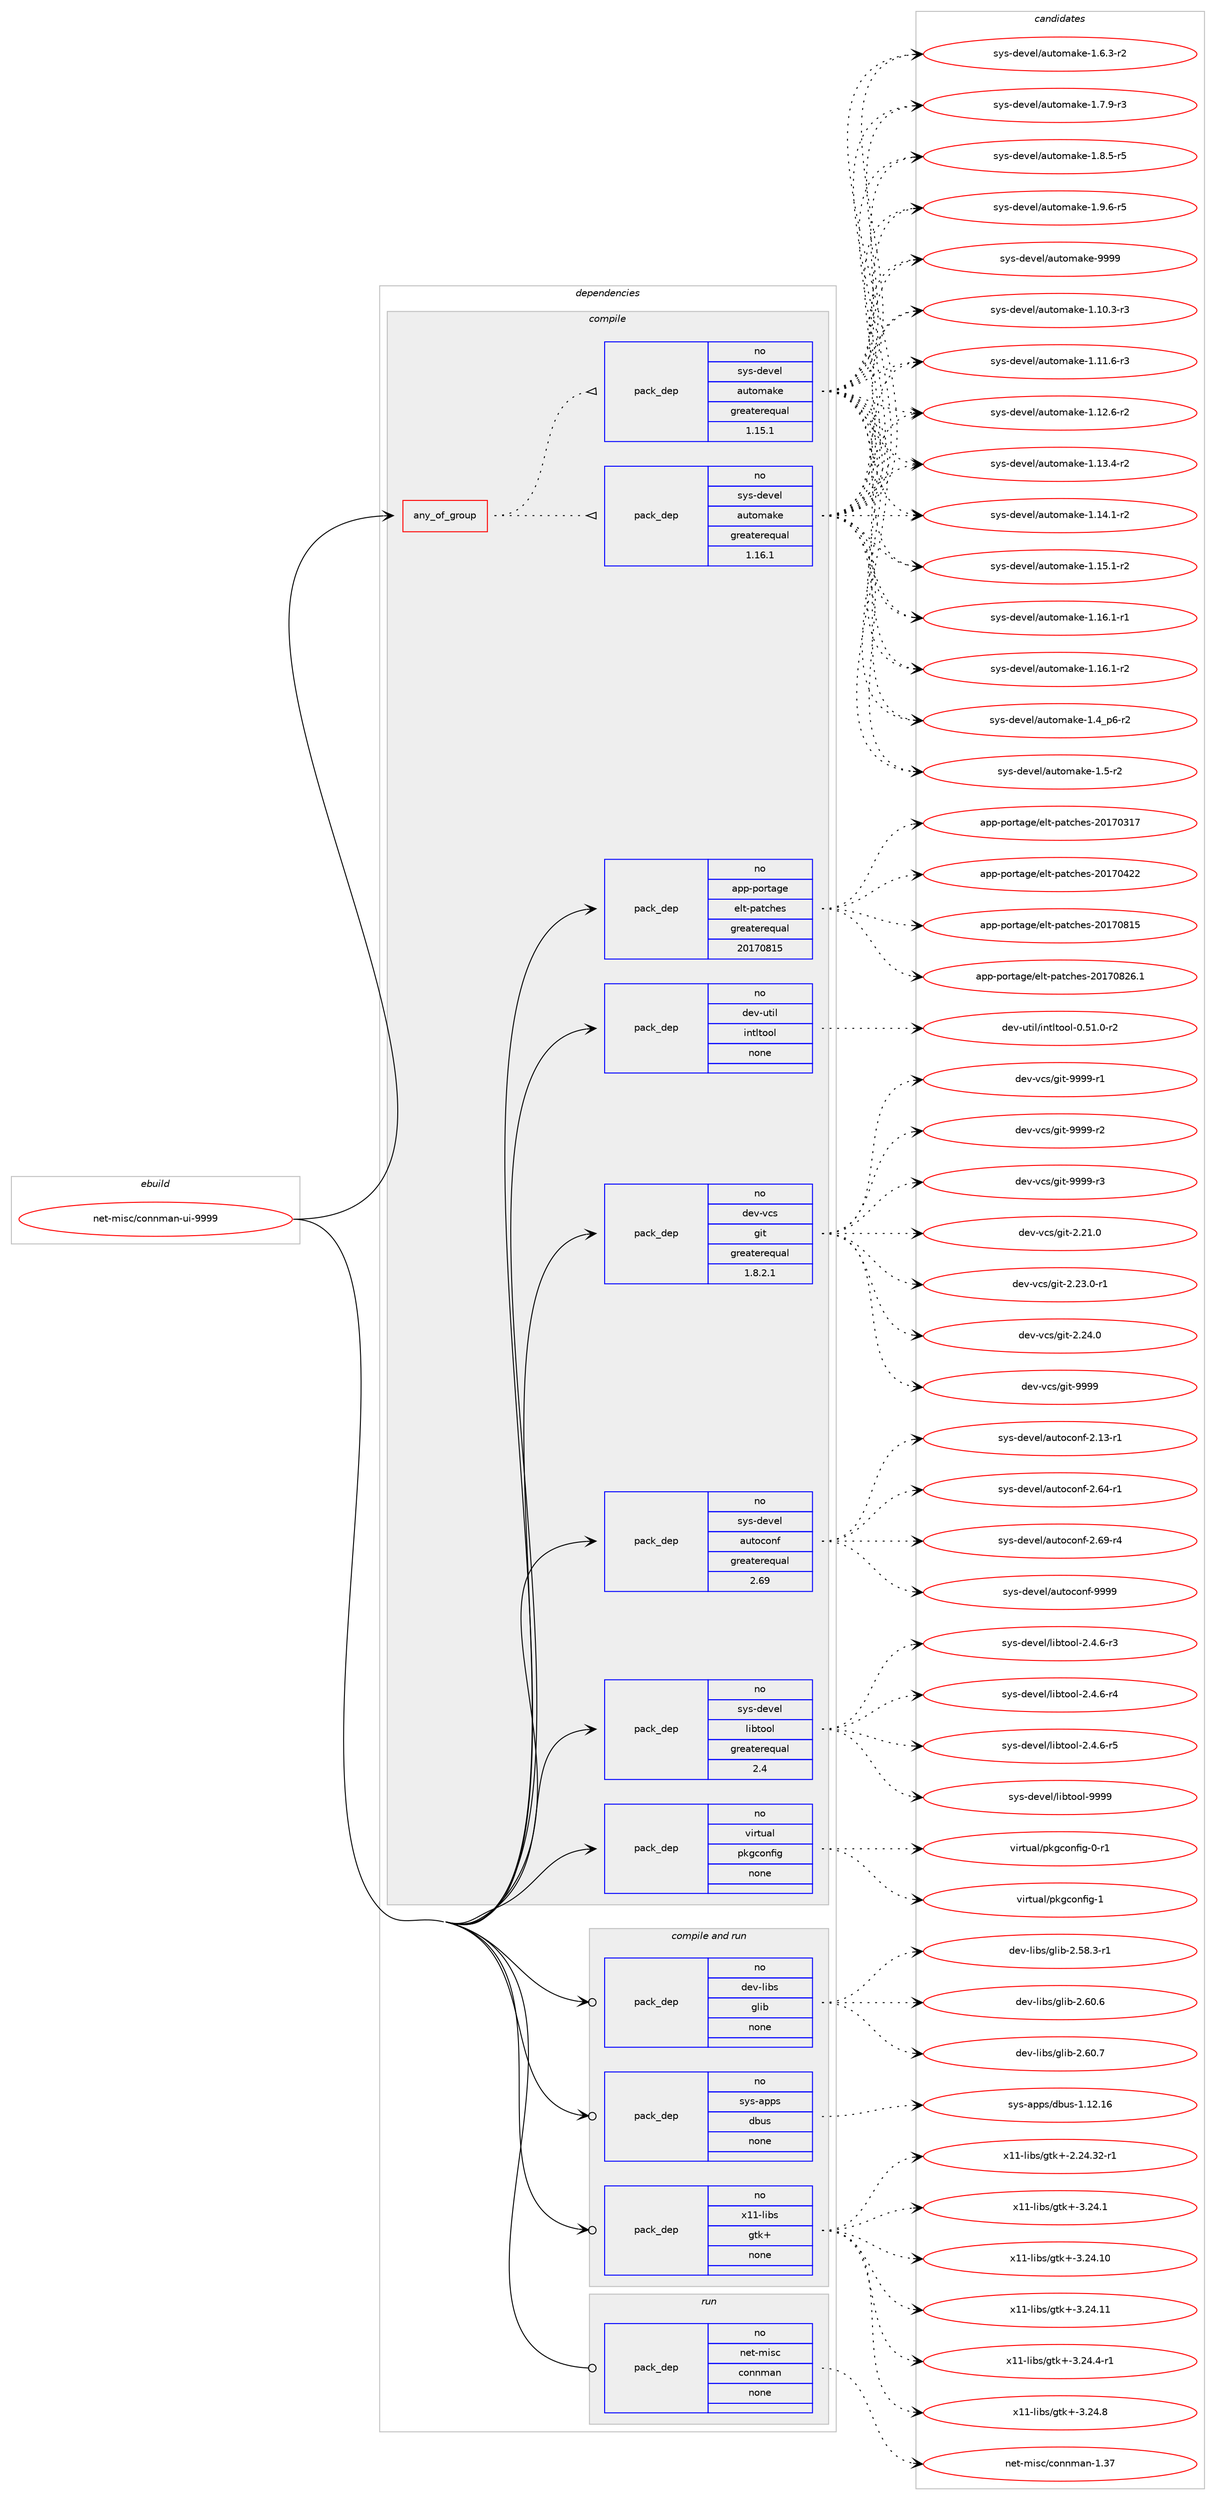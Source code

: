 digraph prolog {

# *************
# Graph options
# *************

newrank=true;
concentrate=true;
compound=true;
graph [rankdir=LR,fontname=Helvetica,fontsize=10,ranksep=1.5];#, ranksep=2.5, nodesep=0.2];
edge  [arrowhead=vee];
node  [fontname=Helvetica,fontsize=10];

# **********
# The ebuild
# **********

subgraph cluster_leftcol {
color=gray;
rank=same;
label=<<i>ebuild</i>>;
id [label="net-misc/connman-ui-9999", color=red, width=4, href="../net-misc/connman-ui-9999.svg"];
}

# ****************
# The dependencies
# ****************

subgraph cluster_midcol {
color=gray;
label=<<i>dependencies</i>>;
subgraph cluster_compile {
fillcolor="#eeeeee";
style=filled;
label=<<i>compile</i>>;
subgraph any14148 {
dependency831961 [label=<<TABLE BORDER="0" CELLBORDER="1" CELLSPACING="0" CELLPADDING="4"><TR><TD CELLPADDING="10">any_of_group</TD></TR></TABLE>>, shape=none, color=red];subgraph pack614476 {
dependency831962 [label=<<TABLE BORDER="0" CELLBORDER="1" CELLSPACING="0" CELLPADDING="4" WIDTH="220"><TR><TD ROWSPAN="6" CELLPADDING="30">pack_dep</TD></TR><TR><TD WIDTH="110">no</TD></TR><TR><TD>sys-devel</TD></TR><TR><TD>automake</TD></TR><TR><TD>greaterequal</TD></TR><TR><TD>1.16.1</TD></TR></TABLE>>, shape=none, color=blue];
}
dependency831961:e -> dependency831962:w [weight=20,style="dotted",arrowhead="oinv"];
subgraph pack614477 {
dependency831963 [label=<<TABLE BORDER="0" CELLBORDER="1" CELLSPACING="0" CELLPADDING="4" WIDTH="220"><TR><TD ROWSPAN="6" CELLPADDING="30">pack_dep</TD></TR><TR><TD WIDTH="110">no</TD></TR><TR><TD>sys-devel</TD></TR><TR><TD>automake</TD></TR><TR><TD>greaterequal</TD></TR><TR><TD>1.15.1</TD></TR></TABLE>>, shape=none, color=blue];
}
dependency831961:e -> dependency831963:w [weight=20,style="dotted",arrowhead="oinv"];
}
id:e -> dependency831961:w [weight=20,style="solid",arrowhead="vee"];
subgraph pack614478 {
dependency831964 [label=<<TABLE BORDER="0" CELLBORDER="1" CELLSPACING="0" CELLPADDING="4" WIDTH="220"><TR><TD ROWSPAN="6" CELLPADDING="30">pack_dep</TD></TR><TR><TD WIDTH="110">no</TD></TR><TR><TD>app-portage</TD></TR><TR><TD>elt-patches</TD></TR><TR><TD>greaterequal</TD></TR><TR><TD>20170815</TD></TR></TABLE>>, shape=none, color=blue];
}
id:e -> dependency831964:w [weight=20,style="solid",arrowhead="vee"];
subgraph pack614479 {
dependency831965 [label=<<TABLE BORDER="0" CELLBORDER="1" CELLSPACING="0" CELLPADDING="4" WIDTH="220"><TR><TD ROWSPAN="6" CELLPADDING="30">pack_dep</TD></TR><TR><TD WIDTH="110">no</TD></TR><TR><TD>dev-util</TD></TR><TR><TD>intltool</TD></TR><TR><TD>none</TD></TR><TR><TD></TD></TR></TABLE>>, shape=none, color=blue];
}
id:e -> dependency831965:w [weight=20,style="solid",arrowhead="vee"];
subgraph pack614480 {
dependency831966 [label=<<TABLE BORDER="0" CELLBORDER="1" CELLSPACING="0" CELLPADDING="4" WIDTH="220"><TR><TD ROWSPAN="6" CELLPADDING="30">pack_dep</TD></TR><TR><TD WIDTH="110">no</TD></TR><TR><TD>dev-vcs</TD></TR><TR><TD>git</TD></TR><TR><TD>greaterequal</TD></TR><TR><TD>1.8.2.1</TD></TR></TABLE>>, shape=none, color=blue];
}
id:e -> dependency831966:w [weight=20,style="solid",arrowhead="vee"];
subgraph pack614481 {
dependency831967 [label=<<TABLE BORDER="0" CELLBORDER="1" CELLSPACING="0" CELLPADDING="4" WIDTH="220"><TR><TD ROWSPAN="6" CELLPADDING="30">pack_dep</TD></TR><TR><TD WIDTH="110">no</TD></TR><TR><TD>sys-devel</TD></TR><TR><TD>autoconf</TD></TR><TR><TD>greaterequal</TD></TR><TR><TD>2.69</TD></TR></TABLE>>, shape=none, color=blue];
}
id:e -> dependency831967:w [weight=20,style="solid",arrowhead="vee"];
subgraph pack614482 {
dependency831968 [label=<<TABLE BORDER="0" CELLBORDER="1" CELLSPACING="0" CELLPADDING="4" WIDTH="220"><TR><TD ROWSPAN="6" CELLPADDING="30">pack_dep</TD></TR><TR><TD WIDTH="110">no</TD></TR><TR><TD>sys-devel</TD></TR><TR><TD>libtool</TD></TR><TR><TD>greaterequal</TD></TR><TR><TD>2.4</TD></TR></TABLE>>, shape=none, color=blue];
}
id:e -> dependency831968:w [weight=20,style="solid",arrowhead="vee"];
subgraph pack614483 {
dependency831969 [label=<<TABLE BORDER="0" CELLBORDER="1" CELLSPACING="0" CELLPADDING="4" WIDTH="220"><TR><TD ROWSPAN="6" CELLPADDING="30">pack_dep</TD></TR><TR><TD WIDTH="110">no</TD></TR><TR><TD>virtual</TD></TR><TR><TD>pkgconfig</TD></TR><TR><TD>none</TD></TR><TR><TD></TD></TR></TABLE>>, shape=none, color=blue];
}
id:e -> dependency831969:w [weight=20,style="solid",arrowhead="vee"];
}
subgraph cluster_compileandrun {
fillcolor="#eeeeee";
style=filled;
label=<<i>compile and run</i>>;
subgraph pack614484 {
dependency831970 [label=<<TABLE BORDER="0" CELLBORDER="1" CELLSPACING="0" CELLPADDING="4" WIDTH="220"><TR><TD ROWSPAN="6" CELLPADDING="30">pack_dep</TD></TR><TR><TD WIDTH="110">no</TD></TR><TR><TD>dev-libs</TD></TR><TR><TD>glib</TD></TR><TR><TD>none</TD></TR><TR><TD></TD></TR></TABLE>>, shape=none, color=blue];
}
id:e -> dependency831970:w [weight=20,style="solid",arrowhead="odotvee"];
subgraph pack614485 {
dependency831971 [label=<<TABLE BORDER="0" CELLBORDER="1" CELLSPACING="0" CELLPADDING="4" WIDTH="220"><TR><TD ROWSPAN="6" CELLPADDING="30">pack_dep</TD></TR><TR><TD WIDTH="110">no</TD></TR><TR><TD>sys-apps</TD></TR><TR><TD>dbus</TD></TR><TR><TD>none</TD></TR><TR><TD></TD></TR></TABLE>>, shape=none, color=blue];
}
id:e -> dependency831971:w [weight=20,style="solid",arrowhead="odotvee"];
subgraph pack614486 {
dependency831972 [label=<<TABLE BORDER="0" CELLBORDER="1" CELLSPACING="0" CELLPADDING="4" WIDTH="220"><TR><TD ROWSPAN="6" CELLPADDING="30">pack_dep</TD></TR><TR><TD WIDTH="110">no</TD></TR><TR><TD>x11-libs</TD></TR><TR><TD>gtk+</TD></TR><TR><TD>none</TD></TR><TR><TD></TD></TR></TABLE>>, shape=none, color=blue];
}
id:e -> dependency831972:w [weight=20,style="solid",arrowhead="odotvee"];
}
subgraph cluster_run {
fillcolor="#eeeeee";
style=filled;
label=<<i>run</i>>;
subgraph pack614487 {
dependency831973 [label=<<TABLE BORDER="0" CELLBORDER="1" CELLSPACING="0" CELLPADDING="4" WIDTH="220"><TR><TD ROWSPAN="6" CELLPADDING="30">pack_dep</TD></TR><TR><TD WIDTH="110">no</TD></TR><TR><TD>net-misc</TD></TR><TR><TD>connman</TD></TR><TR><TD>none</TD></TR><TR><TD></TD></TR></TABLE>>, shape=none, color=blue];
}
id:e -> dependency831973:w [weight=20,style="solid",arrowhead="odot"];
}
}

# **************
# The candidates
# **************

subgraph cluster_choices {
rank=same;
color=gray;
label=<<i>candidates</i>>;

subgraph choice614476 {
color=black;
nodesep=1;
choice11512111545100101118101108479711711611110997107101454946494846514511451 [label="sys-devel/automake-1.10.3-r3", color=red, width=4,href="../sys-devel/automake-1.10.3-r3.svg"];
choice11512111545100101118101108479711711611110997107101454946494946544511451 [label="sys-devel/automake-1.11.6-r3", color=red, width=4,href="../sys-devel/automake-1.11.6-r3.svg"];
choice11512111545100101118101108479711711611110997107101454946495046544511450 [label="sys-devel/automake-1.12.6-r2", color=red, width=4,href="../sys-devel/automake-1.12.6-r2.svg"];
choice11512111545100101118101108479711711611110997107101454946495146524511450 [label="sys-devel/automake-1.13.4-r2", color=red, width=4,href="../sys-devel/automake-1.13.4-r2.svg"];
choice11512111545100101118101108479711711611110997107101454946495246494511450 [label="sys-devel/automake-1.14.1-r2", color=red, width=4,href="../sys-devel/automake-1.14.1-r2.svg"];
choice11512111545100101118101108479711711611110997107101454946495346494511450 [label="sys-devel/automake-1.15.1-r2", color=red, width=4,href="../sys-devel/automake-1.15.1-r2.svg"];
choice11512111545100101118101108479711711611110997107101454946495446494511449 [label="sys-devel/automake-1.16.1-r1", color=red, width=4,href="../sys-devel/automake-1.16.1-r1.svg"];
choice11512111545100101118101108479711711611110997107101454946495446494511450 [label="sys-devel/automake-1.16.1-r2", color=red, width=4,href="../sys-devel/automake-1.16.1-r2.svg"];
choice115121115451001011181011084797117116111109971071014549465295112544511450 [label="sys-devel/automake-1.4_p6-r2", color=red, width=4,href="../sys-devel/automake-1.4_p6-r2.svg"];
choice11512111545100101118101108479711711611110997107101454946534511450 [label="sys-devel/automake-1.5-r2", color=red, width=4,href="../sys-devel/automake-1.5-r2.svg"];
choice115121115451001011181011084797117116111109971071014549465446514511450 [label="sys-devel/automake-1.6.3-r2", color=red, width=4,href="../sys-devel/automake-1.6.3-r2.svg"];
choice115121115451001011181011084797117116111109971071014549465546574511451 [label="sys-devel/automake-1.7.9-r3", color=red, width=4,href="../sys-devel/automake-1.7.9-r3.svg"];
choice115121115451001011181011084797117116111109971071014549465646534511453 [label="sys-devel/automake-1.8.5-r5", color=red, width=4,href="../sys-devel/automake-1.8.5-r5.svg"];
choice115121115451001011181011084797117116111109971071014549465746544511453 [label="sys-devel/automake-1.9.6-r5", color=red, width=4,href="../sys-devel/automake-1.9.6-r5.svg"];
choice115121115451001011181011084797117116111109971071014557575757 [label="sys-devel/automake-9999", color=red, width=4,href="../sys-devel/automake-9999.svg"];
dependency831962:e -> choice11512111545100101118101108479711711611110997107101454946494846514511451:w [style=dotted,weight="100"];
dependency831962:e -> choice11512111545100101118101108479711711611110997107101454946494946544511451:w [style=dotted,weight="100"];
dependency831962:e -> choice11512111545100101118101108479711711611110997107101454946495046544511450:w [style=dotted,weight="100"];
dependency831962:e -> choice11512111545100101118101108479711711611110997107101454946495146524511450:w [style=dotted,weight="100"];
dependency831962:e -> choice11512111545100101118101108479711711611110997107101454946495246494511450:w [style=dotted,weight="100"];
dependency831962:e -> choice11512111545100101118101108479711711611110997107101454946495346494511450:w [style=dotted,weight="100"];
dependency831962:e -> choice11512111545100101118101108479711711611110997107101454946495446494511449:w [style=dotted,weight="100"];
dependency831962:e -> choice11512111545100101118101108479711711611110997107101454946495446494511450:w [style=dotted,weight="100"];
dependency831962:e -> choice115121115451001011181011084797117116111109971071014549465295112544511450:w [style=dotted,weight="100"];
dependency831962:e -> choice11512111545100101118101108479711711611110997107101454946534511450:w [style=dotted,weight="100"];
dependency831962:e -> choice115121115451001011181011084797117116111109971071014549465446514511450:w [style=dotted,weight="100"];
dependency831962:e -> choice115121115451001011181011084797117116111109971071014549465546574511451:w [style=dotted,weight="100"];
dependency831962:e -> choice115121115451001011181011084797117116111109971071014549465646534511453:w [style=dotted,weight="100"];
dependency831962:e -> choice115121115451001011181011084797117116111109971071014549465746544511453:w [style=dotted,weight="100"];
dependency831962:e -> choice115121115451001011181011084797117116111109971071014557575757:w [style=dotted,weight="100"];
}
subgraph choice614477 {
color=black;
nodesep=1;
choice11512111545100101118101108479711711611110997107101454946494846514511451 [label="sys-devel/automake-1.10.3-r3", color=red, width=4,href="../sys-devel/automake-1.10.3-r3.svg"];
choice11512111545100101118101108479711711611110997107101454946494946544511451 [label="sys-devel/automake-1.11.6-r3", color=red, width=4,href="../sys-devel/automake-1.11.6-r3.svg"];
choice11512111545100101118101108479711711611110997107101454946495046544511450 [label="sys-devel/automake-1.12.6-r2", color=red, width=4,href="../sys-devel/automake-1.12.6-r2.svg"];
choice11512111545100101118101108479711711611110997107101454946495146524511450 [label="sys-devel/automake-1.13.4-r2", color=red, width=4,href="../sys-devel/automake-1.13.4-r2.svg"];
choice11512111545100101118101108479711711611110997107101454946495246494511450 [label="sys-devel/automake-1.14.1-r2", color=red, width=4,href="../sys-devel/automake-1.14.1-r2.svg"];
choice11512111545100101118101108479711711611110997107101454946495346494511450 [label="sys-devel/automake-1.15.1-r2", color=red, width=4,href="../sys-devel/automake-1.15.1-r2.svg"];
choice11512111545100101118101108479711711611110997107101454946495446494511449 [label="sys-devel/automake-1.16.1-r1", color=red, width=4,href="../sys-devel/automake-1.16.1-r1.svg"];
choice11512111545100101118101108479711711611110997107101454946495446494511450 [label="sys-devel/automake-1.16.1-r2", color=red, width=4,href="../sys-devel/automake-1.16.1-r2.svg"];
choice115121115451001011181011084797117116111109971071014549465295112544511450 [label="sys-devel/automake-1.4_p6-r2", color=red, width=4,href="../sys-devel/automake-1.4_p6-r2.svg"];
choice11512111545100101118101108479711711611110997107101454946534511450 [label="sys-devel/automake-1.5-r2", color=red, width=4,href="../sys-devel/automake-1.5-r2.svg"];
choice115121115451001011181011084797117116111109971071014549465446514511450 [label="sys-devel/automake-1.6.3-r2", color=red, width=4,href="../sys-devel/automake-1.6.3-r2.svg"];
choice115121115451001011181011084797117116111109971071014549465546574511451 [label="sys-devel/automake-1.7.9-r3", color=red, width=4,href="../sys-devel/automake-1.7.9-r3.svg"];
choice115121115451001011181011084797117116111109971071014549465646534511453 [label="sys-devel/automake-1.8.5-r5", color=red, width=4,href="../sys-devel/automake-1.8.5-r5.svg"];
choice115121115451001011181011084797117116111109971071014549465746544511453 [label="sys-devel/automake-1.9.6-r5", color=red, width=4,href="../sys-devel/automake-1.9.6-r5.svg"];
choice115121115451001011181011084797117116111109971071014557575757 [label="sys-devel/automake-9999", color=red, width=4,href="../sys-devel/automake-9999.svg"];
dependency831963:e -> choice11512111545100101118101108479711711611110997107101454946494846514511451:w [style=dotted,weight="100"];
dependency831963:e -> choice11512111545100101118101108479711711611110997107101454946494946544511451:w [style=dotted,weight="100"];
dependency831963:e -> choice11512111545100101118101108479711711611110997107101454946495046544511450:w [style=dotted,weight="100"];
dependency831963:e -> choice11512111545100101118101108479711711611110997107101454946495146524511450:w [style=dotted,weight="100"];
dependency831963:e -> choice11512111545100101118101108479711711611110997107101454946495246494511450:w [style=dotted,weight="100"];
dependency831963:e -> choice11512111545100101118101108479711711611110997107101454946495346494511450:w [style=dotted,weight="100"];
dependency831963:e -> choice11512111545100101118101108479711711611110997107101454946495446494511449:w [style=dotted,weight="100"];
dependency831963:e -> choice11512111545100101118101108479711711611110997107101454946495446494511450:w [style=dotted,weight="100"];
dependency831963:e -> choice115121115451001011181011084797117116111109971071014549465295112544511450:w [style=dotted,weight="100"];
dependency831963:e -> choice11512111545100101118101108479711711611110997107101454946534511450:w [style=dotted,weight="100"];
dependency831963:e -> choice115121115451001011181011084797117116111109971071014549465446514511450:w [style=dotted,weight="100"];
dependency831963:e -> choice115121115451001011181011084797117116111109971071014549465546574511451:w [style=dotted,weight="100"];
dependency831963:e -> choice115121115451001011181011084797117116111109971071014549465646534511453:w [style=dotted,weight="100"];
dependency831963:e -> choice115121115451001011181011084797117116111109971071014549465746544511453:w [style=dotted,weight="100"];
dependency831963:e -> choice115121115451001011181011084797117116111109971071014557575757:w [style=dotted,weight="100"];
}
subgraph choice614478 {
color=black;
nodesep=1;
choice97112112451121111141169710310147101108116451129711699104101115455048495548514955 [label="app-portage/elt-patches-20170317", color=red, width=4,href="../app-portage/elt-patches-20170317.svg"];
choice97112112451121111141169710310147101108116451129711699104101115455048495548525050 [label="app-portage/elt-patches-20170422", color=red, width=4,href="../app-portage/elt-patches-20170422.svg"];
choice97112112451121111141169710310147101108116451129711699104101115455048495548564953 [label="app-portage/elt-patches-20170815", color=red, width=4,href="../app-portage/elt-patches-20170815.svg"];
choice971121124511211111411697103101471011081164511297116991041011154550484955485650544649 [label="app-portage/elt-patches-20170826.1", color=red, width=4,href="../app-portage/elt-patches-20170826.1.svg"];
dependency831964:e -> choice97112112451121111141169710310147101108116451129711699104101115455048495548514955:w [style=dotted,weight="100"];
dependency831964:e -> choice97112112451121111141169710310147101108116451129711699104101115455048495548525050:w [style=dotted,weight="100"];
dependency831964:e -> choice97112112451121111141169710310147101108116451129711699104101115455048495548564953:w [style=dotted,weight="100"];
dependency831964:e -> choice971121124511211111411697103101471011081164511297116991041011154550484955485650544649:w [style=dotted,weight="100"];
}
subgraph choice614479 {
color=black;
nodesep=1;
choice1001011184511711610510847105110116108116111111108454846534946484511450 [label="dev-util/intltool-0.51.0-r2", color=red, width=4,href="../dev-util/intltool-0.51.0-r2.svg"];
dependency831965:e -> choice1001011184511711610510847105110116108116111111108454846534946484511450:w [style=dotted,weight="100"];
}
subgraph choice614480 {
color=black;
nodesep=1;
choice10010111845118991154710310511645504650494648 [label="dev-vcs/git-2.21.0", color=red, width=4,href="../dev-vcs/git-2.21.0.svg"];
choice100101118451189911547103105116455046505146484511449 [label="dev-vcs/git-2.23.0-r1", color=red, width=4,href="../dev-vcs/git-2.23.0-r1.svg"];
choice10010111845118991154710310511645504650524648 [label="dev-vcs/git-2.24.0", color=red, width=4,href="../dev-vcs/git-2.24.0.svg"];
choice1001011184511899115471031051164557575757 [label="dev-vcs/git-9999", color=red, width=4,href="../dev-vcs/git-9999.svg"];
choice10010111845118991154710310511645575757574511449 [label="dev-vcs/git-9999-r1", color=red, width=4,href="../dev-vcs/git-9999-r1.svg"];
choice10010111845118991154710310511645575757574511450 [label="dev-vcs/git-9999-r2", color=red, width=4,href="../dev-vcs/git-9999-r2.svg"];
choice10010111845118991154710310511645575757574511451 [label="dev-vcs/git-9999-r3", color=red, width=4,href="../dev-vcs/git-9999-r3.svg"];
dependency831966:e -> choice10010111845118991154710310511645504650494648:w [style=dotted,weight="100"];
dependency831966:e -> choice100101118451189911547103105116455046505146484511449:w [style=dotted,weight="100"];
dependency831966:e -> choice10010111845118991154710310511645504650524648:w [style=dotted,weight="100"];
dependency831966:e -> choice1001011184511899115471031051164557575757:w [style=dotted,weight="100"];
dependency831966:e -> choice10010111845118991154710310511645575757574511449:w [style=dotted,weight="100"];
dependency831966:e -> choice10010111845118991154710310511645575757574511450:w [style=dotted,weight="100"];
dependency831966:e -> choice10010111845118991154710310511645575757574511451:w [style=dotted,weight="100"];
}
subgraph choice614481 {
color=black;
nodesep=1;
choice1151211154510010111810110847971171161119911111010245504649514511449 [label="sys-devel/autoconf-2.13-r1", color=red, width=4,href="../sys-devel/autoconf-2.13-r1.svg"];
choice1151211154510010111810110847971171161119911111010245504654524511449 [label="sys-devel/autoconf-2.64-r1", color=red, width=4,href="../sys-devel/autoconf-2.64-r1.svg"];
choice1151211154510010111810110847971171161119911111010245504654574511452 [label="sys-devel/autoconf-2.69-r4", color=red, width=4,href="../sys-devel/autoconf-2.69-r4.svg"];
choice115121115451001011181011084797117116111991111101024557575757 [label="sys-devel/autoconf-9999", color=red, width=4,href="../sys-devel/autoconf-9999.svg"];
dependency831967:e -> choice1151211154510010111810110847971171161119911111010245504649514511449:w [style=dotted,weight="100"];
dependency831967:e -> choice1151211154510010111810110847971171161119911111010245504654524511449:w [style=dotted,weight="100"];
dependency831967:e -> choice1151211154510010111810110847971171161119911111010245504654574511452:w [style=dotted,weight="100"];
dependency831967:e -> choice115121115451001011181011084797117116111991111101024557575757:w [style=dotted,weight="100"];
}
subgraph choice614482 {
color=black;
nodesep=1;
choice1151211154510010111810110847108105981161111111084550465246544511451 [label="sys-devel/libtool-2.4.6-r3", color=red, width=4,href="../sys-devel/libtool-2.4.6-r3.svg"];
choice1151211154510010111810110847108105981161111111084550465246544511452 [label="sys-devel/libtool-2.4.6-r4", color=red, width=4,href="../sys-devel/libtool-2.4.6-r4.svg"];
choice1151211154510010111810110847108105981161111111084550465246544511453 [label="sys-devel/libtool-2.4.6-r5", color=red, width=4,href="../sys-devel/libtool-2.4.6-r5.svg"];
choice1151211154510010111810110847108105981161111111084557575757 [label="sys-devel/libtool-9999", color=red, width=4,href="../sys-devel/libtool-9999.svg"];
dependency831968:e -> choice1151211154510010111810110847108105981161111111084550465246544511451:w [style=dotted,weight="100"];
dependency831968:e -> choice1151211154510010111810110847108105981161111111084550465246544511452:w [style=dotted,weight="100"];
dependency831968:e -> choice1151211154510010111810110847108105981161111111084550465246544511453:w [style=dotted,weight="100"];
dependency831968:e -> choice1151211154510010111810110847108105981161111111084557575757:w [style=dotted,weight="100"];
}
subgraph choice614483 {
color=black;
nodesep=1;
choice11810511411611797108471121071039911111010210510345484511449 [label="virtual/pkgconfig-0-r1", color=red, width=4,href="../virtual/pkgconfig-0-r1.svg"];
choice1181051141161179710847112107103991111101021051034549 [label="virtual/pkgconfig-1", color=red, width=4,href="../virtual/pkgconfig-1.svg"];
dependency831969:e -> choice11810511411611797108471121071039911111010210510345484511449:w [style=dotted,weight="100"];
dependency831969:e -> choice1181051141161179710847112107103991111101021051034549:w [style=dotted,weight="100"];
}
subgraph choice614484 {
color=black;
nodesep=1;
choice10010111845108105981154710310810598455046535646514511449 [label="dev-libs/glib-2.58.3-r1", color=red, width=4,href="../dev-libs/glib-2.58.3-r1.svg"];
choice1001011184510810598115471031081059845504654484654 [label="dev-libs/glib-2.60.6", color=red, width=4,href="../dev-libs/glib-2.60.6.svg"];
choice1001011184510810598115471031081059845504654484655 [label="dev-libs/glib-2.60.7", color=red, width=4,href="../dev-libs/glib-2.60.7.svg"];
dependency831970:e -> choice10010111845108105981154710310810598455046535646514511449:w [style=dotted,weight="100"];
dependency831970:e -> choice1001011184510810598115471031081059845504654484654:w [style=dotted,weight="100"];
dependency831970:e -> choice1001011184510810598115471031081059845504654484655:w [style=dotted,weight="100"];
}
subgraph choice614485 {
color=black;
nodesep=1;
choice115121115459711211211547100981171154549464950464954 [label="sys-apps/dbus-1.12.16", color=red, width=4,href="../sys-apps/dbus-1.12.16.svg"];
dependency831971:e -> choice115121115459711211211547100981171154549464950464954:w [style=dotted,weight="100"];
}
subgraph choice614486 {
color=black;
nodesep=1;
choice12049494510810598115471031161074345504650524651504511449 [label="x11-libs/gtk+-2.24.32-r1", color=red, width=4,href="../x11-libs/gtk+-2.24.32-r1.svg"];
choice12049494510810598115471031161074345514650524649 [label="x11-libs/gtk+-3.24.1", color=red, width=4,href="../x11-libs/gtk+-3.24.1.svg"];
choice1204949451081059811547103116107434551465052464948 [label="x11-libs/gtk+-3.24.10", color=red, width=4,href="../x11-libs/gtk+-3.24.10.svg"];
choice1204949451081059811547103116107434551465052464949 [label="x11-libs/gtk+-3.24.11", color=red, width=4,href="../x11-libs/gtk+-3.24.11.svg"];
choice120494945108105981154710311610743455146505246524511449 [label="x11-libs/gtk+-3.24.4-r1", color=red, width=4,href="../x11-libs/gtk+-3.24.4-r1.svg"];
choice12049494510810598115471031161074345514650524656 [label="x11-libs/gtk+-3.24.8", color=red, width=4,href="../x11-libs/gtk+-3.24.8.svg"];
dependency831972:e -> choice12049494510810598115471031161074345504650524651504511449:w [style=dotted,weight="100"];
dependency831972:e -> choice12049494510810598115471031161074345514650524649:w [style=dotted,weight="100"];
dependency831972:e -> choice1204949451081059811547103116107434551465052464948:w [style=dotted,weight="100"];
dependency831972:e -> choice1204949451081059811547103116107434551465052464949:w [style=dotted,weight="100"];
dependency831972:e -> choice120494945108105981154710311610743455146505246524511449:w [style=dotted,weight="100"];
dependency831972:e -> choice12049494510810598115471031161074345514650524656:w [style=dotted,weight="100"];
}
subgraph choice614487 {
color=black;
nodesep=1;
choice11010111645109105115994799111110110109971104549465155 [label="net-misc/connman-1.37", color=red, width=4,href="../net-misc/connman-1.37.svg"];
dependency831973:e -> choice11010111645109105115994799111110110109971104549465155:w [style=dotted,weight="100"];
}
}

}
